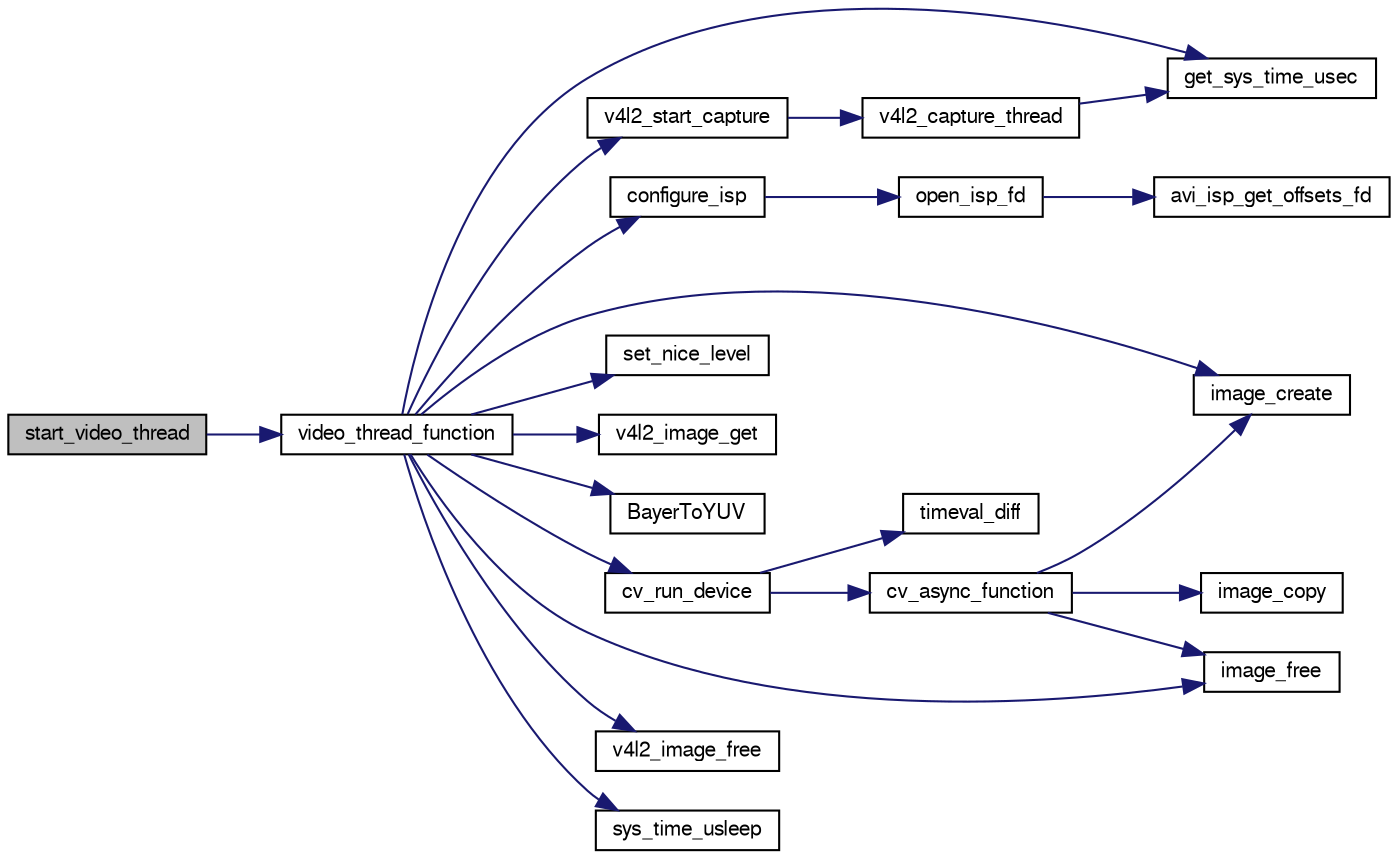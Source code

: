 digraph "start_video_thread"
{
  edge [fontname="FreeSans",fontsize="10",labelfontname="FreeSans",labelfontsize="10"];
  node [fontname="FreeSans",fontsize="10",shape=record];
  rankdir="LR";
  Node1 [label="start_video_thread",height=0.2,width=0.4,color="black", fillcolor="grey75", style="filled", fontcolor="black"];
  Node1 -> Node2 [color="midnightblue",fontsize="10",style="solid",fontname="FreeSans"];
  Node2 [label="video_thread_function",height=0.2,width=0.4,color="black", fillcolor="white", style="filled",URL="$video__thread_8c.html#a99fd8c1413b858abf320b9adb453ed75",tooltip="Handles all the video streaming and saving of the image shots This is a separate thread, so it needs to be thread safe! "];
  Node2 -> Node3 [color="midnightblue",fontsize="10",style="solid",fontname="FreeSans"];
  Node3 [label="image_create",height=0.2,width=0.4,color="black", fillcolor="white", style="filled",URL="$image_8c.html#ab5cc0250c461b9d2f043e4884f6b9a53",tooltip="Create a new image. "];
  Node2 -> Node4 [color="midnightblue",fontsize="10",style="solid",fontname="FreeSans"];
  Node4 [label="v4l2_start_capture",height=0.2,width=0.4,color="black", fillcolor="white", style="filled",URL="$v4l2_8c.html#a4efccaca5c6c386d09e315ccfcaa3581",tooltip="Start capturing images in streaming mode (Thread safe) "];
  Node4 -> Node5 [color="midnightblue",fontsize="10",style="solid",fontname="FreeSans"];
  Node5 [label="v4l2_capture_thread",height=0.2,width=0.4,color="black", fillcolor="white", style="filled",URL="$v4l2_8c.html#a3016fdd985a61647b2fc6a653ebfcfaa",tooltip="The main capturing thread This thread handles the queue and dequeue of buffers, to make sure only the..."];
  Node5 -> Node6 [color="midnightblue",fontsize="10",style="solid",fontname="FreeSans"];
  Node6 [label="get_sys_time_usec",height=0.2,width=0.4,color="black", fillcolor="white", style="filled",URL="$chibios_2mcu__periph_2sys__time__arch_8c.html#a7ddfef1f78a56c6b4c4c536b5d670bfb",tooltip="Get the time in microseconds since startup. "];
  Node2 -> Node7 [color="midnightblue",fontsize="10",style="solid",fontname="FreeSans"];
  Node7 [label="configure_isp",height=0.2,width=0.4,color="black", fillcolor="white", style="filled",URL="$libisp_8c.html#a1b23f6d5fe4f4e5c8e38944439156f19"];
  Node7 -> Node8 [color="midnightblue",fontsize="10",style="solid",fontname="FreeSans"];
  Node8 [label="open_isp_fd",height=0.2,width=0.4,color="black", fillcolor="white", style="filled",URL="$libisp_8c.html#a18baccdcb0a85933c9d8aad524c46673",tooltip="This is taken from libisp. "];
  Node8 -> Node9 [color="midnightblue",fontsize="10",style="solid",fontname="FreeSans"];
  Node9 [label="avi_isp_get_offsets_fd",height=0.2,width=0.4,color="black", fillcolor="white", style="filled",URL="$libisp_8c.html#a8ece15cff340c783aed0144eab145207",tooltip="This is taken from libisp. "];
  Node2 -> Node10 [color="midnightblue",fontsize="10",style="solid",fontname="FreeSans"];
  Node10 [label="set_nice_level",height=0.2,width=0.4,color="black", fillcolor="white", style="filled",URL="$rt__priority_8h.html#ad24a15cd8740f6a59aa1a3fd3f8c74bb"];
  Node2 -> Node6 [color="midnightblue",fontsize="10",style="solid",fontname="FreeSans"];
  Node2 -> Node11 [color="midnightblue",fontsize="10",style="solid",fontname="FreeSans"];
  Node11 [label="v4l2_image_get",height=0.2,width=0.4,color="black", fillcolor="white", style="filled",URL="$v4l2_8c.html#a5f8eea1ef0eb13865ad6753e02f4a283",tooltip="Get the latest image buffer and lock it (Thread safe, BLOCKING) This functions blocks until image acc..."];
  Node2 -> Node12 [color="midnightblue",fontsize="10",style="solid",fontname="FreeSans"];
  Node12 [label="BayerToYUV",height=0.2,width=0.4,color="black", fillcolor="white", style="filled",URL="$bayer_8h.html#ac5dfa338e1c818c31921acfdd170051b",tooltip="Decode Bayer Pattern. "];
  Node2 -> Node13 [color="midnightblue",fontsize="10",style="solid",fontname="FreeSans"];
  Node13 [label="cv_run_device",height=0.2,width=0.4,color="black", fillcolor="white", style="filled",URL="$cv_8c.html#a600c1d8570ebc9340cee21772e84f022"];
  Node13 -> Node14 [color="midnightblue",fontsize="10",style="solid",fontname="FreeSans"];
  Node14 [label="cv_async_function",height=0.2,width=0.4,color="black", fillcolor="white", style="filled",URL="$cv_8c.html#abcef27aac4d31a36682981e347cd6f3a"];
  Node14 -> Node15 [color="midnightblue",fontsize="10",style="solid",fontname="FreeSans"];
  Node15 [label="image_copy",height=0.2,width=0.4,color="black", fillcolor="white", style="filled",URL="$image_8c.html#a02932625f9aeb66da70c89a2f2d3a052",tooltip="Copy an image from inut to output This will only work if the formats are the same. "];
  Node14 -> Node3 [color="midnightblue",fontsize="10",style="solid",fontname="FreeSans"];
  Node14 -> Node16 [color="midnightblue",fontsize="10",style="solid",fontname="FreeSans"];
  Node16 [label="image_free",height=0.2,width=0.4,color="black", fillcolor="white", style="filled",URL="$image_8c.html#aa09d6434519478ba26eab12a96d600ba",tooltip="Free the image. "];
  Node13 -> Node17 [color="midnightblue",fontsize="10",style="solid",fontname="FreeSans"];
  Node17 [label="timeval_diff",height=0.2,width=0.4,color="black", fillcolor="white", style="filled",URL="$cv_8c.html#a9ccbed9793580feadb878ae82db54f7f"];
  Node2 -> Node18 [color="midnightblue",fontsize="10",style="solid",fontname="FreeSans"];
  Node18 [label="v4l2_image_free",height=0.2,width=0.4,color="black", fillcolor="white", style="filled",URL="$v4l2_8c.html#a865e07dd33caf3bb71a3b90834b308c3",tooltip="Free the image and enqueue the buffer (Thread safe) This must be done after processing the image..."];
  Node2 -> Node19 [color="midnightblue",fontsize="10",style="solid",fontname="FreeSans"];
  Node19 [label="sys_time_usleep",height=0.2,width=0.4,color="black", fillcolor="white", style="filled",URL="$chibios_2mcu__periph_2sys__time__arch_8c.html#a74db3eed857f9c53bb67db256c12bc83",tooltip="sys_time_usleep(uint32_t us) "];
  Node2 -> Node16 [color="midnightblue",fontsize="10",style="solid",fontname="FreeSans"];
}
